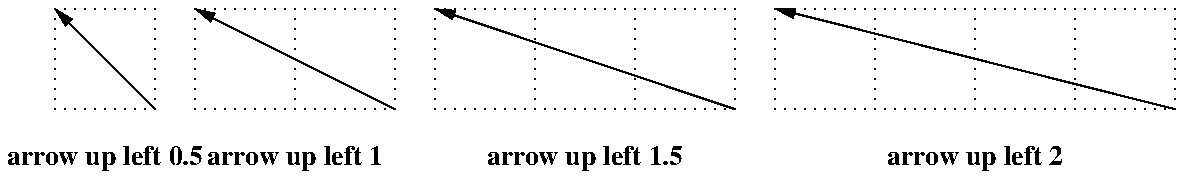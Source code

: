 .PS
# Draw a demonstration up left arrow with grid box overlay
define gridarrow
{
	move right 0.1
	[
		{arrow up left $1;}
		box wid 0.5 ht 0.5 dotted with .nw at last arrow .end;
		for i = 2 to ($1 / 0.5) do
		{
			box wid 0.5 ht 0.5 dotted with .sw at last box .se;
		}
		move down from last arrow .center;
		[
			sprintf("\fBarrow up left %g\fP", $1)
		]
]
	move right 0.1 from last [] .e;
}
gridarrow(0.5);
gridarrow(1);
gridarrow(1.5);
gridarrow(2);
undef gridarrow
.PE

